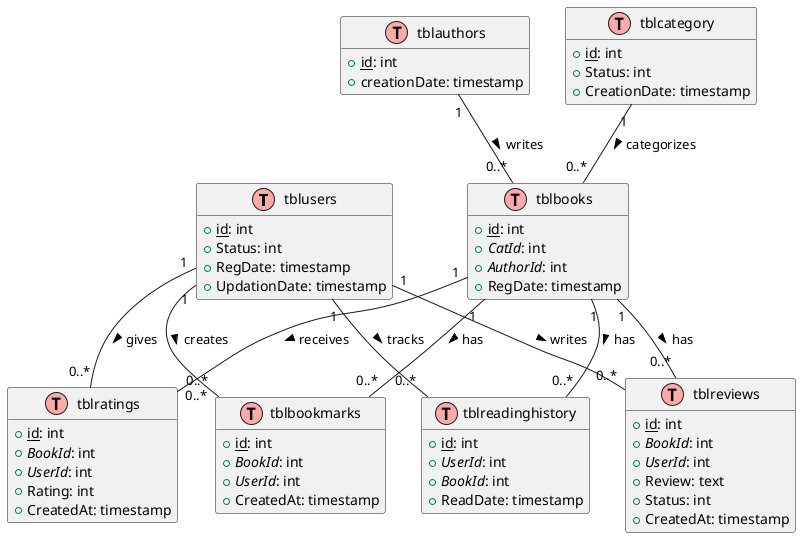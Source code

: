 @startuml Bookish Database Schema

!define table(x) class x << (T,#FFAAAA) >>
!define primary_key(x) <u>x</u>
!define foreign_key(x) <i>x</i>

hide methods
hide stereotypes

table(tblusers) {
  + primary_key(id): int
  + UserId: varchar(100)
  + FullName: varchar(120)
  + EmailId: varchar(120)
  + Password: varchar(120)
  + Status: int
  + RegDate: timestamp
  + UpdationDate: timestamp
}

table(tblauthors) {
  + primary_key(id): int
  + AuthorName: varchar(159)
  + creationDate: timestamp
}

table(tblcategory) {
  + primary_key(id): int
  + CategoryName: varchar(150)
  + Status: int
  + CreationDate: timestamp
}

table(tblbooks) {
  + primary_key(id): int
  + BookName: varchar(255)
  + foreign_key(CatId): int
  + foreign_key(AuthorId): int
  + ISBNNumber: varchar(25)
  + BookPrice: decimal(10,2)
  + bookImage: varchar(250)
  + epub_file_path: varchar(255)
  + RegDate: timestamp
}

table(tblreadinghistory) {
  + primary_key(id): int
  + foreign_key(UserId): int
  + foreign_key(BookId): int
  + LastPage: varchar(255)
  + ReadDate: timestamp
  + Status: varchar(50)
}

table(tblbookmarks) {
  + primary_key(id): int
  + foreign_key(BookId): int
  + foreign_key(UserId): int
  + Location: varchar(255)
  + CreatedAt: timestamp
}

table(tblratings) {
  + primary_key(id): int
  + foreign_key(BookId): int
  + foreign_key(UserId): int
  + Rating: int
  + CreatedAt: timestamp
}

table(tblreviews) {
  + primary_key(id): int
  + foreign_key(BookId): int
  + foreign_key(UserId): int
  + Review: text
  + Status: int
  + CreatedAt: timestamp
}

' Relationships
tblbooks "1" -- "0..*" tblreadinghistory : has >
tblbooks "1" -- "0..*" tblbookmarks : has >
tblbooks "1" -- "0..*" tblratings : receives >
tblbooks "1" -- "0..*" tblreviews : has >
tblusers "1" -- "0..*" tblreadinghistory : tracks >
tblusers "1" -- "0..*" tblbookmarks : creates >
tblusers "1" -- "0..*" tblratings : gives >
tblusers "1" -- "0..*" tblreviews : writes >
tblcategory "1" -- "0..*" tblbooks : categorizes >
tblauthors "1" -- "0..*" tblbooks : writes >

@enduml
